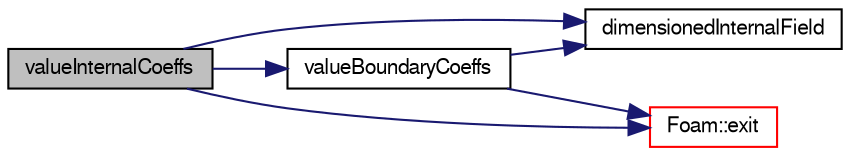 digraph "valueInternalCoeffs"
{
  bgcolor="transparent";
  edge [fontname="FreeSans",fontsize="10",labelfontname="FreeSans",labelfontsize="10"];
  node [fontname="FreeSans",fontsize="10",shape=record];
  rankdir="LR";
  Node83 [label="valueInternalCoeffs",height=0.2,width=0.4,color="black", fillcolor="grey75", style="filled", fontcolor="black"];
  Node83 -> Node84 [color="midnightblue",fontsize="10",style="solid",fontname="FreeSans"];
  Node84 [label="dimensionedInternalField",height=0.2,width=0.4,color="black",URL="$a38438.html#a942cd19121a46cdc649099eb27c74b18"];
  Node83 -> Node85 [color="midnightblue",fontsize="10",style="solid",fontname="FreeSans"];
  Node85 [label="Foam::exit",height=0.2,width=0.4,color="red",URL="$a21124.html#a06ca7250d8e89caf05243ec094843642"];
  Node83 -> Node132 [color="midnightblue",fontsize="10",style="solid",fontname="FreeSans"];
  Node132 [label="valueBoundaryCoeffs",height=0.2,width=0.4,color="black",URL="$a21970.html#a9b2e6c272ac0cf09dbfe76b65cc668da",tooltip="Return the matrix source coefficients corresponding to the. "];
  Node132 -> Node84 [color="midnightblue",fontsize="10",style="solid",fontname="FreeSans"];
  Node132 -> Node85 [color="midnightblue",fontsize="10",style="solid",fontname="FreeSans"];
}
